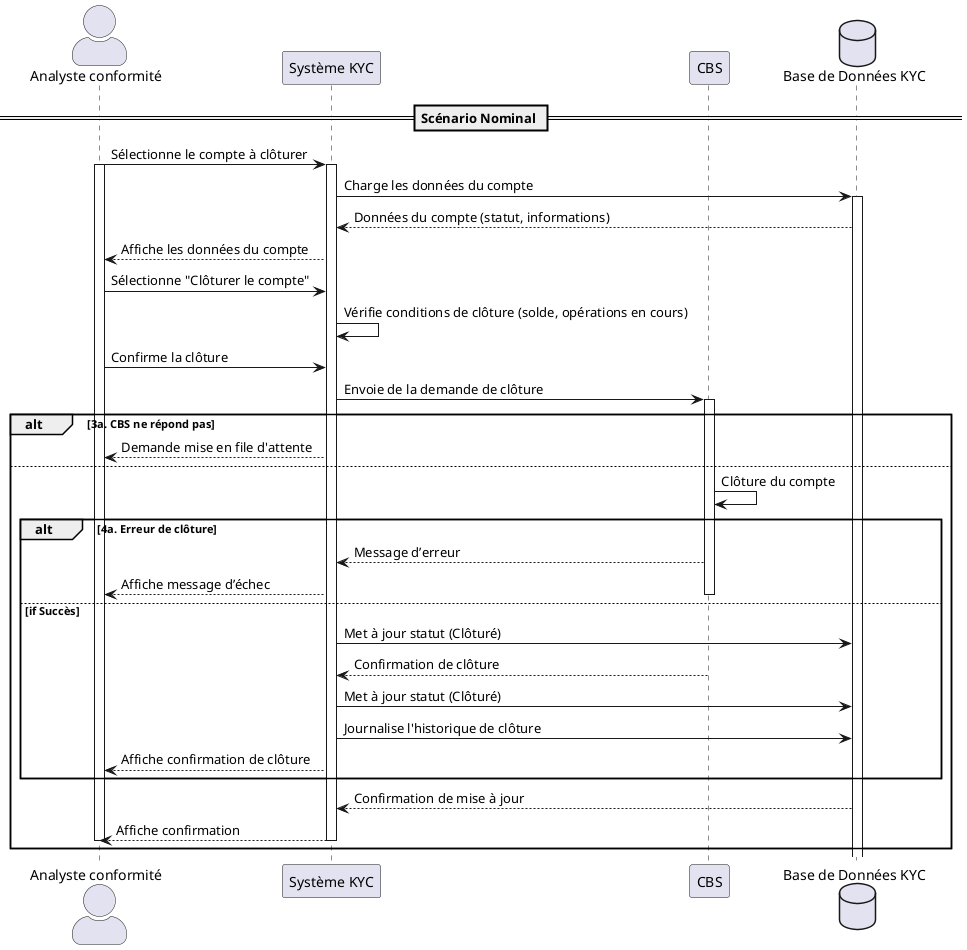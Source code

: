 @startuml UC021
skinparam actorStyle awesome

actor "Analyste conformité" as Analyste
participant "Système KYC" as KYC
participant "CBS"
database "Base de Données KYC" as BDD

== Scénario Nominal ==
Analyste -> KYC : Sélectionne le compte à clôturer
activate Analyste
activate KYC
KYC -> BDD : Charge les données du compte
activate BDD
BDD --> KYC : Données du compte (statut, informations)
KYC --> Analyste : Affiche les données du compte
Analyste -> KYC : Sélectionne "Clôturer le compte"
KYC -> KYC : Vérifie conditions de clôture (solde, opérations en cours) 
Analyste -> KYC : Confirme la clôture

KYC -> CBS : Envoie de la demande de clôture
activate CBS

alt 3a. CBS ne répond pas
    KYC --> Analyste : Demande mise en file d'attente
else
    CBS -> CBS : Clôture du compte
    alt 4a. Erreur de clôture
        CBS --> KYC : Message d’erreur
        KYC --> Analyste : Affiche message d’échec
    else if Succès
        deactivate CBS
        KYC -> BDD : Met à jour statut (Clôturé)
        CBS --> KYC : Confirmation de clôture
        KYC -> BDD : Met à jour statut (Clôturé)
        deactivate CBS
        KYC -> BDD : Journalise l'historique de clôture
        KYC --> Analyste : Affiche confirmation de clôture
    end
        BDD --> KYC : Confirmation de mise à jour
        KYC --> Analyste : Affiche confirmation
        deactivate KYC
        deactivate Analyste
    end
@enduml
